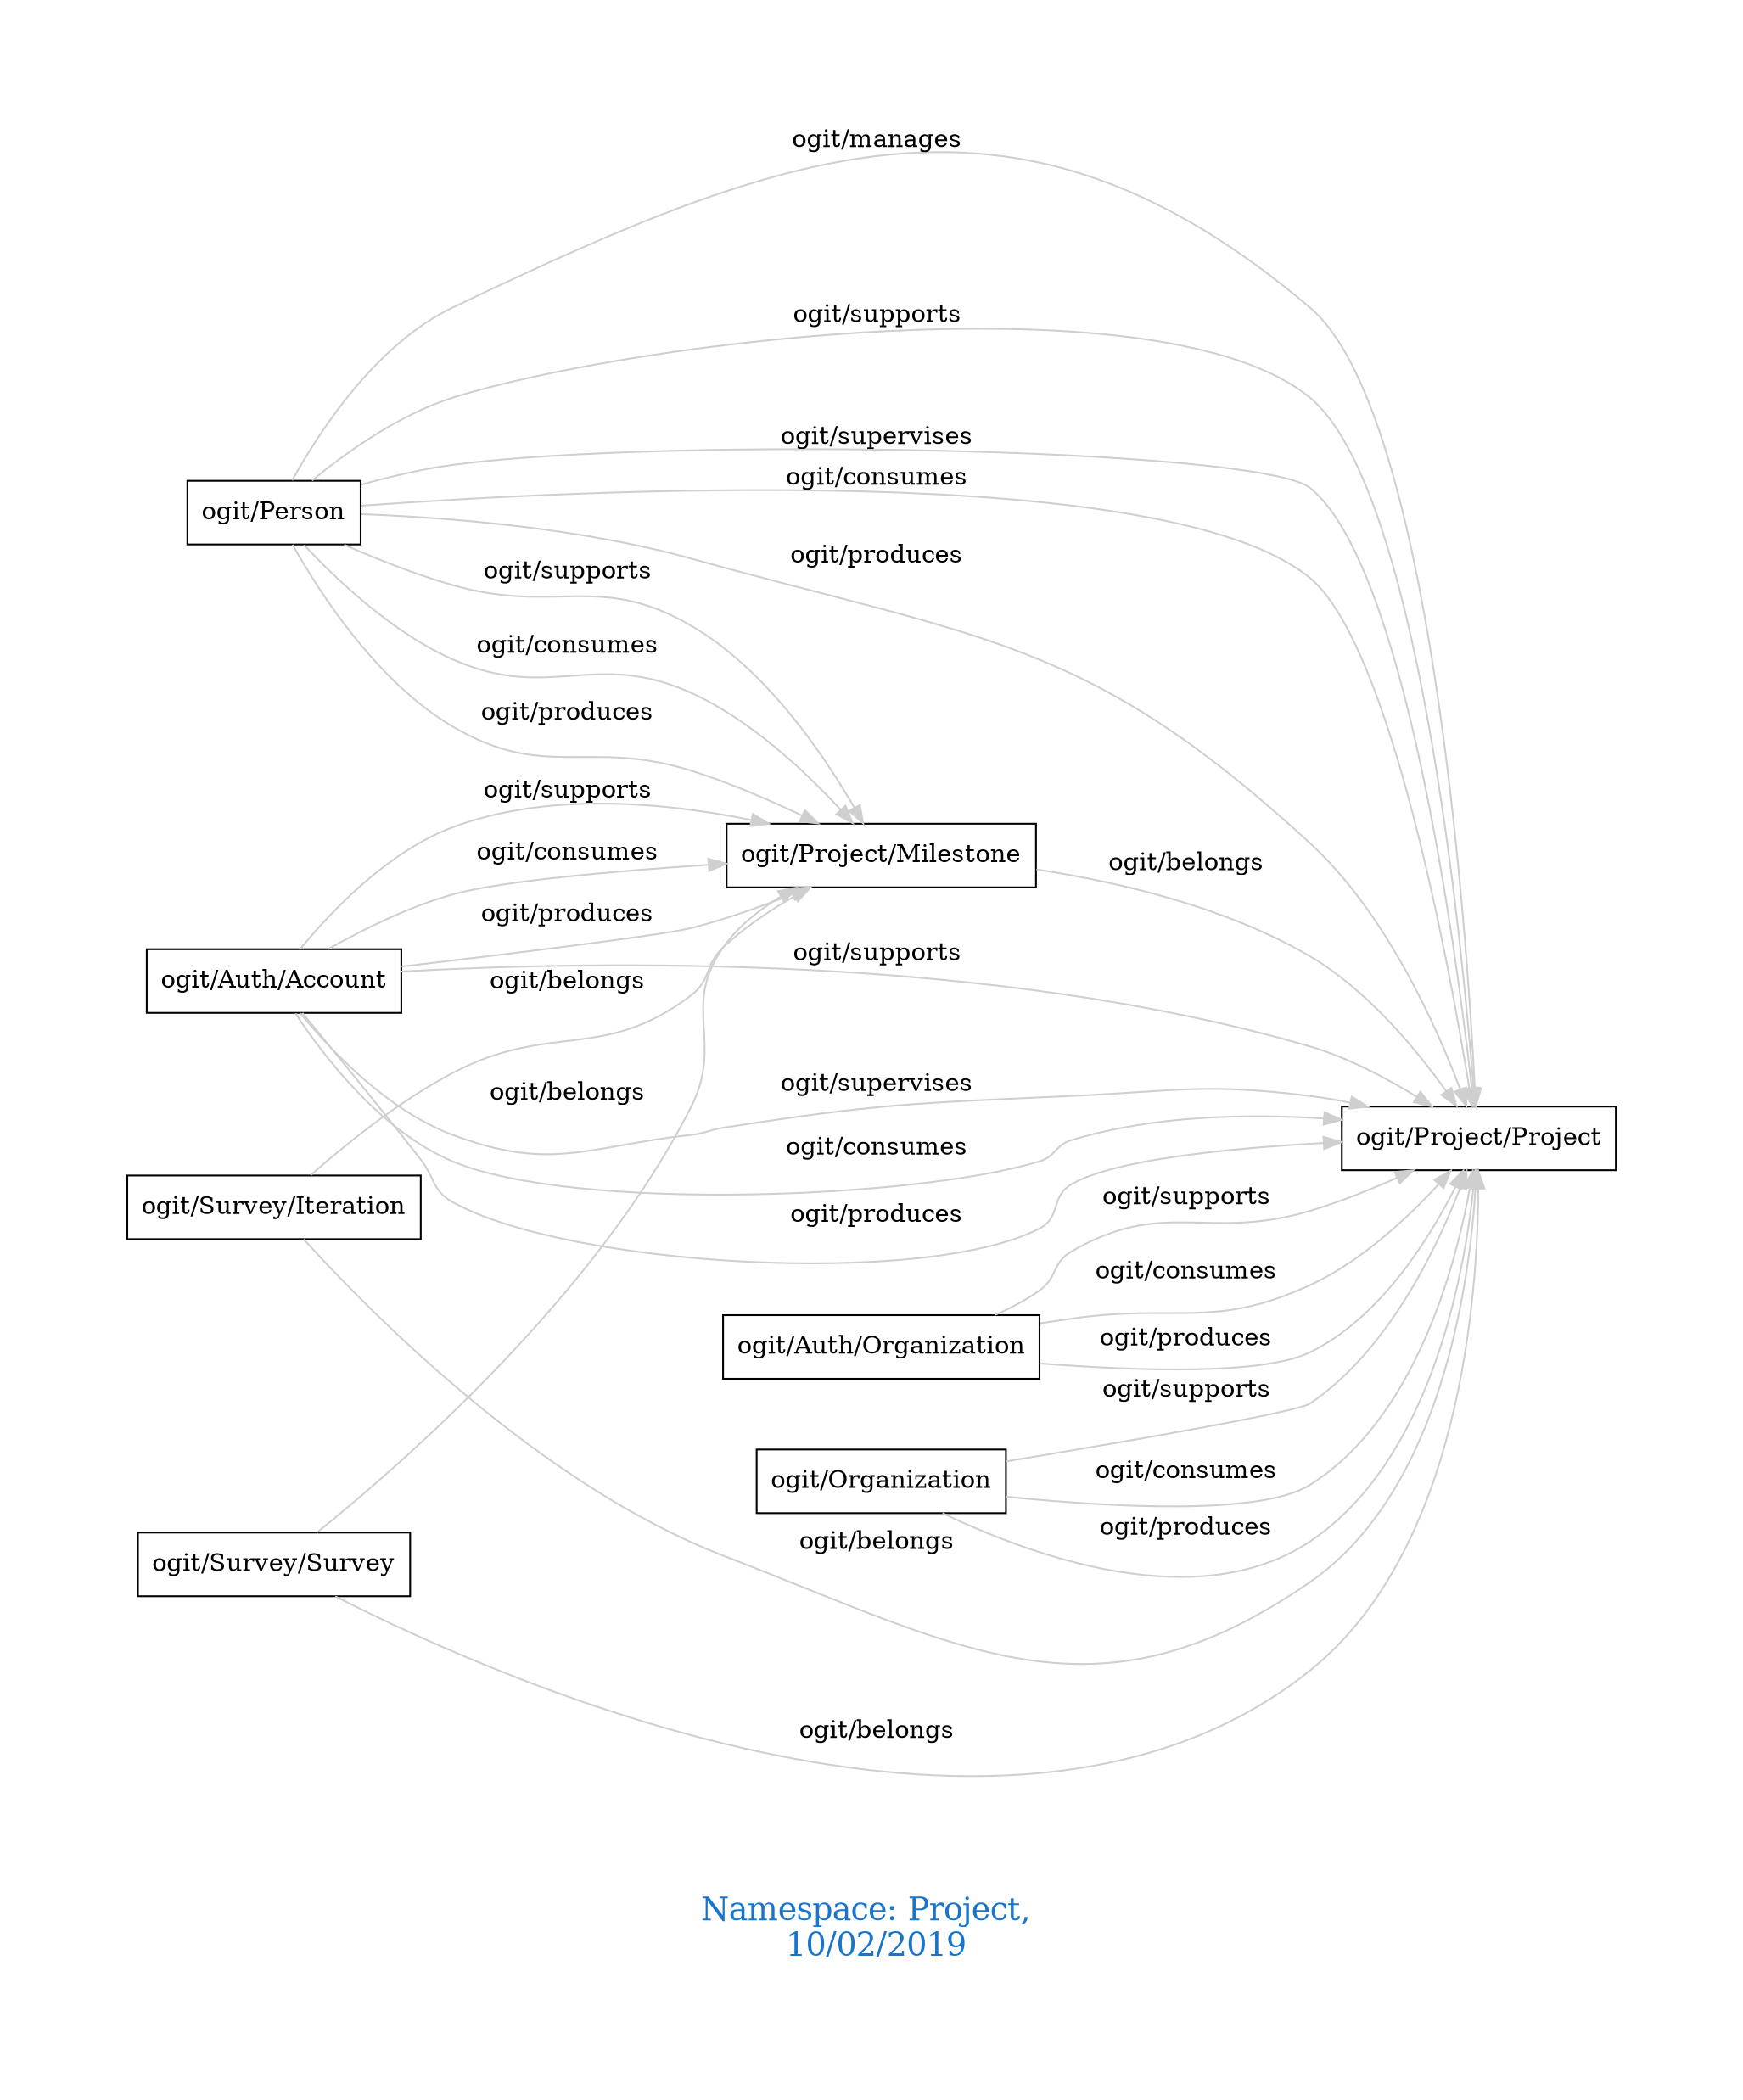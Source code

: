 digraph OGIT_ontology {
 graph [ rankdir= LR,pad=1 
fontsize = 18,
fontcolor= dodgerblue3,label = "\n\n\nNamespace: Project, \n 10/02/2019"];
node[shape=polygon];
edge [  color="gray81"];

   "ogit/Person" -> "ogit/Project/Project" [label="   ogit/manages    "];
   "ogit/Auth/Account" -> "ogit/Project/Milestone" [label="   ogit/supports    "];
   "ogit/Auth/Account" -> "ogit/Project/Project" [label="   ogit/supports    "];
   "ogit/Auth/Organization" -> "ogit/Project/Project" [label="   ogit/supports    "];
   "ogit/Organization" -> "ogit/Project/Project" [label="   ogit/supports    "];
   "ogit/Person" -> "ogit/Project/Milestone" [label="   ogit/supports    "];
   "ogit/Person" -> "ogit/Project/Project" [label="   ogit/supports    "];
   "ogit/Auth/Account" -> "ogit/Project/Project" [label="   ogit/supervises    "];
   "ogit/Person" -> "ogit/Project/Project" [label="   ogit/supervises    "];
   "ogit/Auth/Account" -> "ogit/Project/Milestone" [label="   ogit/consumes    "];
   "ogit/Auth/Account" -> "ogit/Project/Project" [label="   ogit/consumes    "];
   "ogit/Auth/Organization" -> "ogit/Project/Project" [label="   ogit/consumes    "];
   "ogit/Organization" -> "ogit/Project/Project" [label="   ogit/consumes    "];
   "ogit/Person" -> "ogit/Project/Milestone" [label="   ogit/consumes    "];
   "ogit/Person" -> "ogit/Project/Project" [label="   ogit/consumes    "];
   "ogit/Auth/Account" -> "ogit/Project/Milestone" [label="   ogit/produces    "];
   "ogit/Auth/Account" -> "ogit/Project/Project" [label="   ogit/produces    "];
   "ogit/Auth/Organization" -> "ogit/Project/Project" [label="   ogit/produces    "];
   "ogit/Organization" -> "ogit/Project/Project" [label="   ogit/produces    "];
   "ogit/Person" -> "ogit/Project/Milestone" [label="   ogit/produces    "];
   "ogit/Person" -> "ogit/Project/Project" [label="   ogit/produces    "];
   "ogit/Project/Milestone" -> "ogit/Project/Project" [label="   ogit/belongs    "];
   "ogit/Survey/Iteration" -> "ogit/Project/Milestone" [label="   ogit/belongs    "];
   "ogit/Survey/Iteration" -> "ogit/Project/Project" [label="   ogit/belongs    "];
   "ogit/Survey/Survey" -> "ogit/Project/Milestone" [label="   ogit/belongs    "];
   "ogit/Survey/Survey" -> "ogit/Project/Project" [label="   ogit/belongs    "];
}
